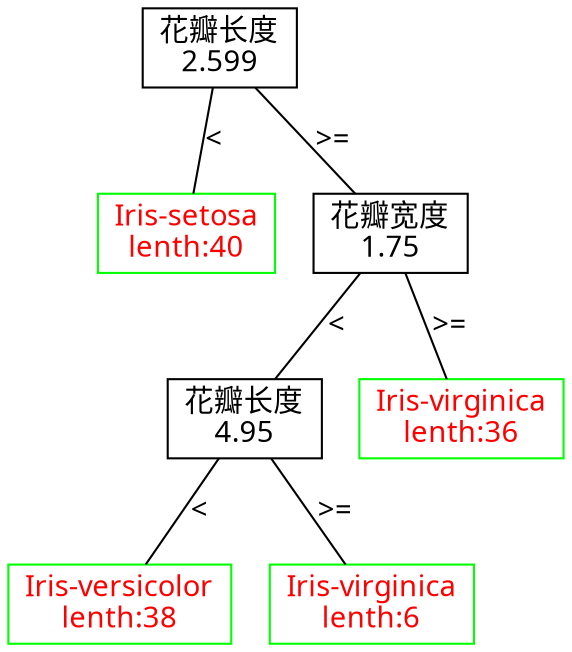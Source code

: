 graph pic{
edge [fontname="Microsoft YaHei"];

node [shape=box, fontname="Microsoft YaHei"];{
    //定义节点关系
    1--2[label="<"];
    1--3[label=">="];
   3--6[label="<"]; 
   3--7[label=">="];
   6--12[label="<"];
   6--13[label=">="];
   //定义节点属性
   1[label="花瓣长度\n2.599"];
   6[label="花瓣长度\n4.95"];
   7[label="花瓣长度\n4.85"];
   3[label="花瓣宽度\n1.75"];
   12[label="花瓣宽度\n1.65"];
   13[label="花瓣宽度\n1.55"];
   2[label="Iris-setosa\nlenth:40",color=green,fontcolor=red];
   12[label="Iris-versicolor\nlenth:38",color=green,fontcolor=red];
   7[label="Iris-virginica\nlenth:36",color=green,fontcolor=red];
   13[label="Iris-virginica\nlenth:6",color=green,fontcolor=red];

   }
    }